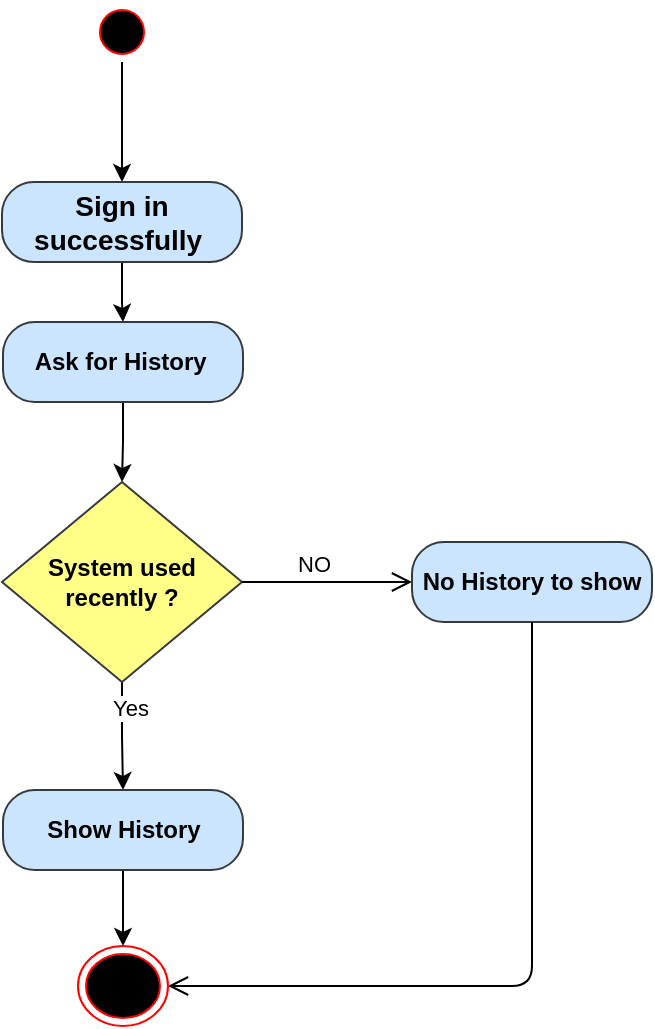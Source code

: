 <mxfile version="22.1.18" type="device">
  <diagram id="OfO6IrOssA2LZcvD3G83" name="Page-1">
    <mxGraphModel dx="720" dy="469" grid="0" gridSize="10" guides="1" tooltips="1" connect="1" arrows="1" fold="1" page="1" pageScale="1" pageWidth="1600" pageHeight="1200" math="0" shadow="0">
      <root>
        <mxCell id="0" />
        <mxCell id="1" parent="0" />
        <mxCell id="ZlW9LqFysO49gyRBYvsu-2" value="" style="edgeStyle=orthogonalEdgeStyle;rounded=0;orthogonalLoop=1;jettySize=auto;html=1;" edge="1" parent="1" source="Kybo8_xQ0ECMNIKhucnZ-1" target="Kybo8_xQ0ECMNIKhucnZ-3">
          <mxGeometry relative="1" as="geometry" />
        </mxCell>
        <mxCell id="Kybo8_xQ0ECMNIKhucnZ-1" value="" style="ellipse;html=1;shape=startState;fillColor=#000000;strokeColor=#ff0000;" parent="1" vertex="1">
          <mxGeometry x="785" y="40" width="30" height="30" as="geometry" />
        </mxCell>
        <mxCell id="ZlW9LqFysO49gyRBYvsu-3" value="" style="edgeStyle=orthogonalEdgeStyle;rounded=0;orthogonalLoop=1;jettySize=auto;html=1;" edge="1" parent="1" source="Kybo8_xQ0ECMNIKhucnZ-3" target="Kybo8_xQ0ECMNIKhucnZ-4">
          <mxGeometry relative="1" as="geometry" />
        </mxCell>
        <mxCell id="Kybo8_xQ0ECMNIKhucnZ-3" value="&lt;b&gt;&lt;font style=&quot;font-size: 14px&quot;&gt;Sign in successfully&amp;nbsp;&lt;/font&gt;&lt;/b&gt;" style="rounded=1;whiteSpace=wrap;html=1;arcSize=40;fillColor=#cce5ff;strokeColor=#36393d;" parent="1" vertex="1">
          <mxGeometry x="740" y="130" width="120" height="40" as="geometry" />
        </mxCell>
        <mxCell id="ZlW9LqFysO49gyRBYvsu-4" value="" style="edgeStyle=orthogonalEdgeStyle;rounded=0;orthogonalLoop=1;jettySize=auto;html=1;" edge="1" parent="1" source="Kybo8_xQ0ECMNIKhucnZ-4" target="Kybo8_xQ0ECMNIKhucnZ-10">
          <mxGeometry relative="1" as="geometry" />
        </mxCell>
        <mxCell id="Kybo8_xQ0ECMNIKhucnZ-4" value="&lt;b&gt;Ask for History&amp;nbsp;&lt;/b&gt;" style="rounded=1;whiteSpace=wrap;html=1;arcSize=40;fillColor=#cce5ff;strokeColor=#36393d;" parent="1" vertex="1">
          <mxGeometry x="740.5" y="200" width="120" height="40" as="geometry" />
        </mxCell>
        <mxCell id="ZlW9LqFysO49gyRBYvsu-6" value="" style="edgeStyle=orthogonalEdgeStyle;rounded=0;orthogonalLoop=1;jettySize=auto;html=1;" edge="1" parent="1" source="Kybo8_xQ0ECMNIKhucnZ-10" target="Kybo8_xQ0ECMNIKhucnZ-15">
          <mxGeometry relative="1" as="geometry" />
        </mxCell>
        <mxCell id="ZlW9LqFysO49gyRBYvsu-7" value="Yes" style="edgeLabel;html=1;align=center;verticalAlign=middle;resizable=0;points=[];" vertex="1" connectable="0" parent="ZlW9LqFysO49gyRBYvsu-6">
          <mxGeometry x="-0.52" y="4" relative="1" as="geometry">
            <mxPoint as="offset" />
          </mxGeometry>
        </mxCell>
        <mxCell id="Kybo8_xQ0ECMNIKhucnZ-10" value="&lt;b&gt;System used recently ?&lt;/b&gt;" style="rhombus;whiteSpace=wrap;html=1;fillColor=#ffff88;strokeColor=#36393d;" parent="1" vertex="1">
          <mxGeometry x="740" y="280" width="120" height="100" as="geometry" />
        </mxCell>
        <mxCell id="Kybo8_xQ0ECMNIKhucnZ-11" value="NO" style="edgeStyle=orthogonalEdgeStyle;html=1;align=left;verticalAlign=bottom;endArrow=open;endSize=8;strokeColor=#000000;entryX=0;entryY=0.5;entryDx=0;entryDy=0;" parent="1" source="Kybo8_xQ0ECMNIKhucnZ-10" target="Kybo8_xQ0ECMNIKhucnZ-13" edge="1">
          <mxGeometry x="-0.385" relative="1" as="geometry">
            <mxPoint x="920" y="350" as="targetPoint" />
            <Array as="points" />
            <mxPoint as="offset" />
          </mxGeometry>
        </mxCell>
        <mxCell id="Kybo8_xQ0ECMNIKhucnZ-13" value="&lt;b&gt;No History to show&lt;/b&gt;" style="rounded=1;whiteSpace=wrap;html=1;arcSize=40;fillColor=#cce5ff;strokeColor=#36393d;" parent="1" vertex="1">
          <mxGeometry x="945" y="310" width="120" height="40" as="geometry" />
        </mxCell>
        <mxCell id="Kybo8_xQ0ECMNIKhucnZ-14" value="" style="edgeStyle=orthogonalEdgeStyle;html=1;verticalAlign=bottom;endArrow=open;endSize=8;strokeColor=#000000;entryX=1;entryY=0.5;entryDx=0;entryDy=0;exitX=0.5;exitY=1;exitDx=0;exitDy=0;" parent="1" source="Kybo8_xQ0ECMNIKhucnZ-13" target="Kybo8_xQ0ECMNIKhucnZ-18" edge="1">
          <mxGeometry relative="1" as="geometry">
            <mxPoint x="1050" y="460" as="targetPoint" />
          </mxGeometry>
        </mxCell>
        <mxCell id="ZlW9LqFysO49gyRBYvsu-8" style="edgeStyle=orthogonalEdgeStyle;rounded=0;orthogonalLoop=1;jettySize=auto;html=1;" edge="1" parent="1" source="Kybo8_xQ0ECMNIKhucnZ-15" target="Kybo8_xQ0ECMNIKhucnZ-18">
          <mxGeometry relative="1" as="geometry" />
        </mxCell>
        <mxCell id="Kybo8_xQ0ECMNIKhucnZ-15" value="&lt;b&gt;Show History&lt;/b&gt;" style="rounded=1;whiteSpace=wrap;html=1;arcSize=40;fillColor=#cce5ff;strokeColor=#36393d;" parent="1" vertex="1">
          <mxGeometry x="740.5" y="434" width="120" height="40" as="geometry" />
        </mxCell>
        <mxCell id="Kybo8_xQ0ECMNIKhucnZ-18" value="" style="ellipse;html=1;shape=endState;fillColor=#000000;strokeColor=#ff0000;" parent="1" vertex="1">
          <mxGeometry x="778" y="512" width="45" height="40" as="geometry" />
        </mxCell>
      </root>
    </mxGraphModel>
  </diagram>
</mxfile>

